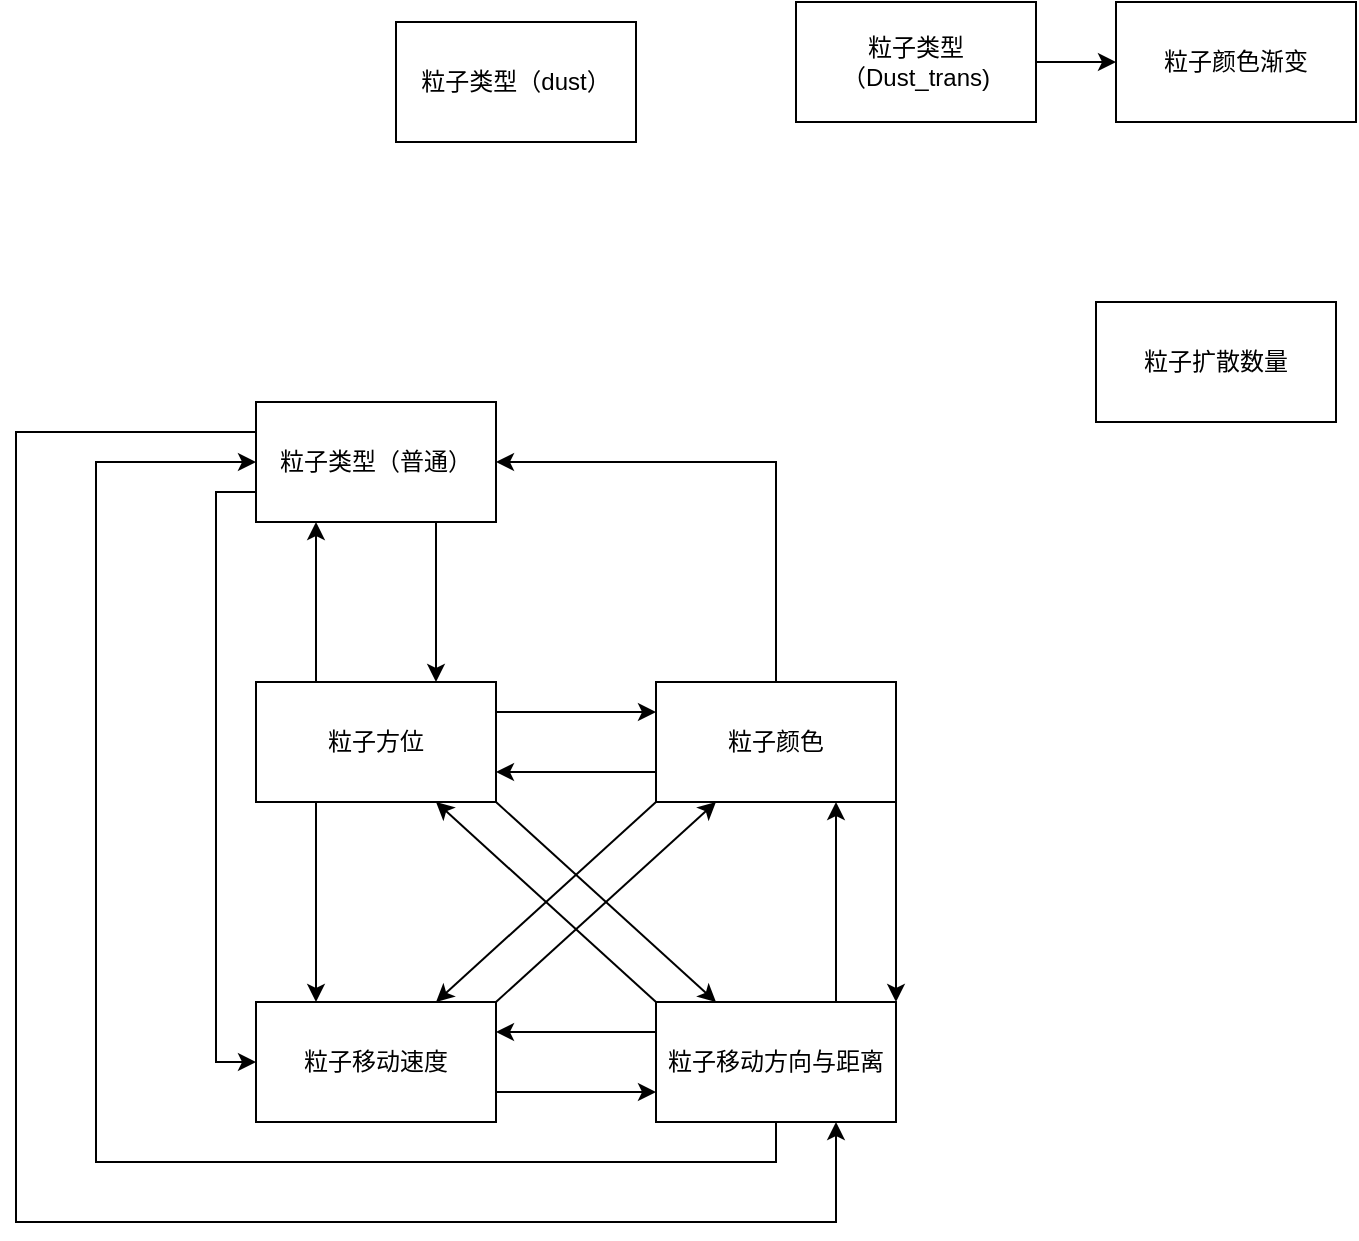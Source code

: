 <mxfile version="20.6.1" type="device"><diagram id="C5RBs43oDa-KdzZeNtuy" name="Page-1"><mxGraphModel dx="942" dy="745" grid="1" gridSize="10" guides="1" tooltips="1" connect="1" arrows="1" fold="1" page="1" pageScale="1" pageWidth="827" pageHeight="1169" math="0" shadow="0"><root><mxCell id="WIyWlLk6GJQsqaUBKTNV-0"/><mxCell id="WIyWlLk6GJQsqaUBKTNV-1" parent="WIyWlLk6GJQsqaUBKTNV-0"/><mxCell id="bu9ma8zaIetKResazQ7f-14" style="edgeStyle=orthogonalEdgeStyle;rounded=0;orthogonalLoop=1;jettySize=auto;html=1;exitX=1;exitY=0.25;exitDx=0;exitDy=0;entryX=0;entryY=0.25;entryDx=0;entryDy=0;" edge="1" parent="WIyWlLk6GJQsqaUBKTNV-1" source="bu9ma8zaIetKResazQ7f-0" target="bu9ma8zaIetKResazQ7f-1"><mxGeometry relative="1" as="geometry"/></mxCell><mxCell id="bu9ma8zaIetKResazQ7f-16" style="edgeStyle=orthogonalEdgeStyle;rounded=0;orthogonalLoop=1;jettySize=auto;html=1;exitX=0.25;exitY=0;exitDx=0;exitDy=0;entryX=0.25;entryY=1;entryDx=0;entryDy=0;" edge="1" parent="WIyWlLk6GJQsqaUBKTNV-1" source="bu9ma8zaIetKResazQ7f-0" target="bu9ma8zaIetKResazQ7f-5"><mxGeometry relative="1" as="geometry"/></mxCell><mxCell id="bu9ma8zaIetKResazQ7f-28" style="rounded=0;orthogonalLoop=1;jettySize=auto;html=1;exitX=1;exitY=1;exitDx=0;exitDy=0;entryX=0.25;entryY=0;entryDx=0;entryDy=0;" edge="1" parent="WIyWlLk6GJQsqaUBKTNV-1" source="bu9ma8zaIetKResazQ7f-0" target="bu9ma8zaIetKResazQ7f-3"><mxGeometry relative="1" as="geometry"/></mxCell><mxCell id="bu9ma8zaIetKResazQ7f-31" style="edgeStyle=none;rounded=0;orthogonalLoop=1;jettySize=auto;html=1;exitX=0.25;exitY=1;exitDx=0;exitDy=0;entryX=0.25;entryY=0;entryDx=0;entryDy=0;" edge="1" parent="WIyWlLk6GJQsqaUBKTNV-1" source="bu9ma8zaIetKResazQ7f-0" target="bu9ma8zaIetKResazQ7f-4"><mxGeometry relative="1" as="geometry"/></mxCell><mxCell id="bu9ma8zaIetKResazQ7f-0" value="粒子方位" style="rounded=0;whiteSpace=wrap;html=1;" vertex="1" parent="WIyWlLk6GJQsqaUBKTNV-1"><mxGeometry x="240" y="660" width="120" height="60" as="geometry"/></mxCell><mxCell id="bu9ma8zaIetKResazQ7f-15" style="edgeStyle=orthogonalEdgeStyle;rounded=0;orthogonalLoop=1;jettySize=auto;html=1;exitX=0;exitY=0.75;exitDx=0;exitDy=0;entryX=1;entryY=0.75;entryDx=0;entryDy=0;" edge="1" parent="WIyWlLk6GJQsqaUBKTNV-1" source="bu9ma8zaIetKResazQ7f-1" target="bu9ma8zaIetKResazQ7f-0"><mxGeometry relative="1" as="geometry"/></mxCell><mxCell id="bu9ma8zaIetKResazQ7f-18" style="edgeStyle=orthogonalEdgeStyle;rounded=0;orthogonalLoop=1;jettySize=auto;html=1;exitX=0.5;exitY=0;exitDx=0;exitDy=0;entryX=1;entryY=0.5;entryDx=0;entryDy=0;" edge="1" parent="WIyWlLk6GJQsqaUBKTNV-1" source="bu9ma8zaIetKResazQ7f-1" target="bu9ma8zaIetKResazQ7f-5"><mxGeometry relative="1" as="geometry"/></mxCell><mxCell id="bu9ma8zaIetKResazQ7f-24" style="edgeStyle=orthogonalEdgeStyle;rounded=0;orthogonalLoop=1;jettySize=auto;html=1;exitX=1;exitY=1;exitDx=0;exitDy=0;entryX=1;entryY=0;entryDx=0;entryDy=0;" edge="1" parent="WIyWlLk6GJQsqaUBKTNV-1" source="bu9ma8zaIetKResazQ7f-1" target="bu9ma8zaIetKResazQ7f-3"><mxGeometry relative="1" as="geometry"/></mxCell><mxCell id="bu9ma8zaIetKResazQ7f-25" style="rounded=0;orthogonalLoop=1;jettySize=auto;html=1;exitX=0;exitY=1;exitDx=0;exitDy=0;entryX=0.75;entryY=0;entryDx=0;entryDy=0;" edge="1" parent="WIyWlLk6GJQsqaUBKTNV-1" source="bu9ma8zaIetKResazQ7f-1" target="bu9ma8zaIetKResazQ7f-4"><mxGeometry relative="1" as="geometry"/></mxCell><mxCell id="bu9ma8zaIetKResazQ7f-1" value="粒子颜色" style="rounded=0;whiteSpace=wrap;html=1;" vertex="1" parent="WIyWlLk6GJQsqaUBKTNV-1"><mxGeometry x="440" y="660" width="120" height="60" as="geometry"/></mxCell><mxCell id="bu9ma8zaIetKResazQ7f-2" value="粒子颜色渐变" style="rounded=0;whiteSpace=wrap;html=1;" vertex="1" parent="WIyWlLk6GJQsqaUBKTNV-1"><mxGeometry x="670" y="320" width="120" height="60" as="geometry"/></mxCell><mxCell id="bu9ma8zaIetKResazQ7f-21" style="edgeStyle=orthogonalEdgeStyle;rounded=0;orthogonalLoop=1;jettySize=auto;html=1;exitX=0;exitY=0.25;exitDx=0;exitDy=0;entryX=1;entryY=0.25;entryDx=0;entryDy=0;" edge="1" parent="WIyWlLk6GJQsqaUBKTNV-1" source="bu9ma8zaIetKResazQ7f-3" target="bu9ma8zaIetKResazQ7f-4"><mxGeometry relative="1" as="geometry"/></mxCell><mxCell id="bu9ma8zaIetKResazQ7f-23" style="edgeStyle=orthogonalEdgeStyle;rounded=0;orthogonalLoop=1;jettySize=auto;html=1;exitX=0.75;exitY=0;exitDx=0;exitDy=0;entryX=0.75;entryY=1;entryDx=0;entryDy=0;" edge="1" parent="WIyWlLk6GJQsqaUBKTNV-1" source="bu9ma8zaIetKResazQ7f-3" target="bu9ma8zaIetKResazQ7f-1"><mxGeometry relative="1" as="geometry"/></mxCell><mxCell id="bu9ma8zaIetKResazQ7f-29" style="rounded=0;orthogonalLoop=1;jettySize=auto;html=1;exitX=0;exitY=0;exitDx=0;exitDy=0;entryX=0.75;entryY=1;entryDx=0;entryDy=0;" edge="1" parent="WIyWlLk6GJQsqaUBKTNV-1" source="bu9ma8zaIetKResazQ7f-3" target="bu9ma8zaIetKResazQ7f-0"><mxGeometry relative="1" as="geometry"/></mxCell><mxCell id="bu9ma8zaIetKResazQ7f-34" style="edgeStyle=orthogonalEdgeStyle;rounded=0;orthogonalLoop=1;jettySize=auto;html=1;exitX=0.5;exitY=1;exitDx=0;exitDy=0;entryX=0;entryY=0.5;entryDx=0;entryDy=0;" edge="1" parent="WIyWlLk6GJQsqaUBKTNV-1" source="bu9ma8zaIetKResazQ7f-3" target="bu9ma8zaIetKResazQ7f-5"><mxGeometry relative="1" as="geometry"><Array as="points"><mxPoint x="500" y="900"/><mxPoint x="160" y="900"/><mxPoint x="160" y="550"/></Array></mxGeometry></mxCell><mxCell id="bu9ma8zaIetKResazQ7f-3" value="粒子移动方向与距离" style="rounded=0;whiteSpace=wrap;html=1;" vertex="1" parent="WIyWlLk6GJQsqaUBKTNV-1"><mxGeometry x="440" y="820" width="120" height="60" as="geometry"/></mxCell><mxCell id="bu9ma8zaIetKResazQ7f-22" style="edgeStyle=orthogonalEdgeStyle;rounded=0;orthogonalLoop=1;jettySize=auto;html=1;exitX=1;exitY=0.75;exitDx=0;exitDy=0;entryX=0;entryY=0.75;entryDx=0;entryDy=0;" edge="1" parent="WIyWlLk6GJQsqaUBKTNV-1" source="bu9ma8zaIetKResazQ7f-4" target="bu9ma8zaIetKResazQ7f-3"><mxGeometry relative="1" as="geometry"/></mxCell><mxCell id="bu9ma8zaIetKResazQ7f-26" style="rounded=0;orthogonalLoop=1;jettySize=auto;html=1;exitX=1;exitY=0;exitDx=0;exitDy=0;entryX=0.25;entryY=1;entryDx=0;entryDy=0;" edge="1" parent="WIyWlLk6GJQsqaUBKTNV-1" source="bu9ma8zaIetKResazQ7f-4" target="bu9ma8zaIetKResazQ7f-1"><mxGeometry relative="1" as="geometry"/></mxCell><mxCell id="bu9ma8zaIetKResazQ7f-4" value="粒子移动速度" style="rounded=0;whiteSpace=wrap;html=1;" vertex="1" parent="WIyWlLk6GJQsqaUBKTNV-1"><mxGeometry x="240" y="820" width="120" height="60" as="geometry"/></mxCell><mxCell id="bu9ma8zaIetKResazQ7f-17" style="edgeStyle=orthogonalEdgeStyle;rounded=0;orthogonalLoop=1;jettySize=auto;html=1;exitX=0.75;exitY=1;exitDx=0;exitDy=0;entryX=0.75;entryY=0;entryDx=0;entryDy=0;" edge="1" parent="WIyWlLk6GJQsqaUBKTNV-1" source="bu9ma8zaIetKResazQ7f-5" target="bu9ma8zaIetKResazQ7f-0"><mxGeometry relative="1" as="geometry"/></mxCell><mxCell id="bu9ma8zaIetKResazQ7f-33" style="edgeStyle=orthogonalEdgeStyle;rounded=0;orthogonalLoop=1;jettySize=auto;html=1;exitX=0;exitY=0.25;exitDx=0;exitDy=0;entryX=0.75;entryY=1;entryDx=0;entryDy=0;" edge="1" parent="WIyWlLk6GJQsqaUBKTNV-1" source="bu9ma8zaIetKResazQ7f-5" target="bu9ma8zaIetKResazQ7f-3"><mxGeometry relative="1" as="geometry"><Array as="points"><mxPoint x="120" y="535"/><mxPoint x="120" y="930"/><mxPoint x="530" y="930"/></Array></mxGeometry></mxCell><mxCell id="bu9ma8zaIetKResazQ7f-35" style="edgeStyle=orthogonalEdgeStyle;rounded=0;orthogonalLoop=1;jettySize=auto;html=1;exitX=0;exitY=0.75;exitDx=0;exitDy=0;entryX=0;entryY=0.5;entryDx=0;entryDy=0;" edge="1" parent="WIyWlLk6GJQsqaUBKTNV-1" source="bu9ma8zaIetKResazQ7f-5" target="bu9ma8zaIetKResazQ7f-4"><mxGeometry relative="1" as="geometry"/></mxCell><mxCell id="bu9ma8zaIetKResazQ7f-5" value="粒子类型（普通）" style="rounded=0;whiteSpace=wrap;html=1;" vertex="1" parent="WIyWlLk6GJQsqaUBKTNV-1"><mxGeometry x="240" y="520" width="120" height="60" as="geometry"/></mxCell><mxCell id="bu9ma8zaIetKResazQ7f-6" value="粒子扩散数量" style="rounded=0;whiteSpace=wrap;html=1;" vertex="1" parent="WIyWlLk6GJQsqaUBKTNV-1"><mxGeometry x="660" y="470" width="120" height="60" as="geometry"/></mxCell><mxCell id="bu9ma8zaIetKResazQ7f-7" value="粒子类型（dust）" style="rounded=0;whiteSpace=wrap;html=1;" vertex="1" parent="WIyWlLk6GJQsqaUBKTNV-1"><mxGeometry x="310" y="330" width="120" height="60" as="geometry"/></mxCell><mxCell id="bu9ma8zaIetKResazQ7f-9" value="" style="edgeStyle=orthogonalEdgeStyle;rounded=0;orthogonalLoop=1;jettySize=auto;html=1;" edge="1" parent="WIyWlLk6GJQsqaUBKTNV-1" source="bu9ma8zaIetKResazQ7f-8" target="bu9ma8zaIetKResazQ7f-2"><mxGeometry relative="1" as="geometry"/></mxCell><mxCell id="bu9ma8zaIetKResazQ7f-8" value="粒子类型（Dust_trans)" style="rounded=0;whiteSpace=wrap;html=1;" vertex="1" parent="WIyWlLk6GJQsqaUBKTNV-1"><mxGeometry x="510" y="320" width="120" height="60" as="geometry"/></mxCell></root></mxGraphModel></diagram></mxfile>